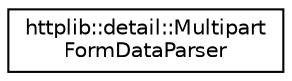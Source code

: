 digraph "Graphical Class Hierarchy"
{
 // LATEX_PDF_SIZE
  edge [fontname="Helvetica",fontsize="10",labelfontname="Helvetica",labelfontsize="10"];
  node [fontname="Helvetica",fontsize="10",shape=record];
  rankdir="LR";
  Node0 [label="httplib::detail::Multipart\lFormDataParser",height=0.2,width=0.4,color="black", fillcolor="white", style="filled",URL="$classhttplib_1_1detail_1_1MultipartFormDataParser.html",tooltip=" "];
}
